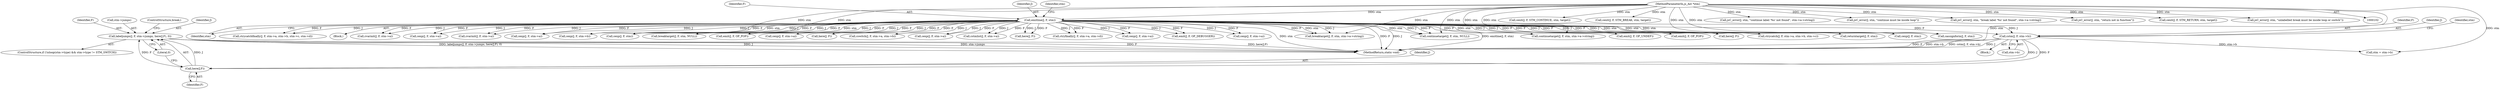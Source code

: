 digraph "0_ghostscript_5008105780c0b0182ea6eda83ad5598f225be3ee@pointer" {
"1000542" [label="(Call,labeljumps(J, F, stm->jumps, here(J,F), 0))"];
"1000548" [label="(Call,here(J,F))"];
"1000513" [label="(Call,cstm(J, F, stm->b))"];
"1000111" [label="(Call,emitline(J, F, stm))"];
"1000104" [label="(MethodParameterIn,js_Ast *stm)"];
"1000561" [label="(Call,breaktarget(J, F, stm, stm->a->string))"];
"1000647" [label="(Call,continuetarget(J, F, stm, NULL))"];
"1000513" [label="(Call,cstm(J, F, stm->b))"];
"1000104" [label="(MethodParameterIn,js_Ast *stm)"];
"1000414" [label="(Call,cexp(J, F, stm->b))"];
"1000492" [label="(Call,cswitch(J, F, stm->a, stm->b))"];
"1000622" [label="(Call,continuetarget(J, F, stm, stm->a->string))"];
"1000687" [label="(Call,emit(J, F, OP_UNDEF))"];
"1000693" [label="(Call,returntarget(J, F, stm))"];
"1000819" [label="(Call,cexp(J, F, stm))"];
"1000544" [label="(Identifier,F)"];
"1000815" [label="(Call,emit(J, F, OP_POP))"];
"1000225" [label="(Call,here(J, F))"];
"1000779" [label="(Call,ctrycatch(J, F, stm->a, stm->b, stm->c))"];
"1000793" [label="(Call,ctryfinally(J, F, stm->a, stm->d))"];
"1000545" [label="(Call,stm->jumps)"];
"1000552" [label="(ControlStructure,break;)"];
"1000542" [label="(Call,labeljumps(J, F, stm->jumps, here(J,F), 0))"];
"1000516" [label="(Call,stm->b)"];
"1000522" [label="(Identifier,stm)"];
"1000114" [label="(Identifier,stm)"];
"1000525" [label="(Call,stm = stm->b)"];
"1000113" [label="(Identifier,F)"];
"1000834" [label="(MethodReturn,static void)"];
"1000112" [label="(Identifier,J)"];
"1000763" [label="(Call,ctrycatchfinally(J, F, stm->a, stm->b, stm->c, stm->d))"];
"1000105" [label="(Block,)"];
"1000146" [label="(Call,cvarinit(J, F, stm->a))"];
"1000716" [label="(Call,cexp(J, F, stm->a))"];
"1000659" [label="(Call,cexit(J, F, STM_CONTINUE, stm, target))"];
"1000314" [label="(Call,cvarinit(J, F, stm->a))"];
"1000543" [label="(Identifier,J)"];
"1000515" [label="(Identifier,F)"];
"1000550" [label="(Identifier,F)"];
"1000598" [label="(Call,cexit(J, F, STM_BREAK, stm, target))"];
"1000634" [label="(Call,jsC_error(J, stm, \"continue label '%s' not found\", stm->a->string))"];
"1000199" [label="(Call,cexp(J, F, stm->a))"];
"1000825" [label="(Call,cexp(J, F, stm))"];
"1000111" [label="(Call,emitline(J, F, stm))"];
"1000548" [label="(Call,here(J,F))"];
"1000586" [label="(Call,breaktarget(J, F, stm, NULL))"];
"1000655" [label="(Call,jsC_error(J, stm, \"continue must be inside loop\"))"];
"1000136" [label="(Call,emit(J, F, OP_POP))"];
"1000573" [label="(Call,jsC_error(J, stm, \"break label '%s' not found\", stm->a->string))"];
"1000119" [label="(Block,)"];
"1000159" [label="(Call,cexp(J, F, stm->a))"];
"1000514" [label="(Identifier,J)"];
"1000117" [label="(Identifier,stm)"];
"1000264" [label="(Call,here(J, F))"];
"1000680" [label="(Call,cexp(J, F, stm->a))"];
"1000123" [label="(Call,cstmlist(J, F, stm->a))"];
"1000700" [label="(Call,jsC_error(J, stm, \"return not in function\"))"];
"1000704" [label="(Call,cexit(J, F, STM_RETURN, stm, target))"];
"1000549" [label="(Identifier,J)"];
"1000530" [label="(ControlStructure,if (!isloop(stm->type) && stm->type != STM_SWITCH))"];
"1000551" [label="(Literal,0)"];
"1000594" [label="(Call,jsC_error(J, stm, \"unlabelled break must be inside loop or switch\"))"];
"1000339" [label="(Call,here(J, F))"];
"1000327" [label="(Call,cexp(J, F, stm->a))"];
"1000804" [label="(Call,emit(J, F, OP_DEBUGGER))"];
"1000728" [label="(Call,cexp(J, F, stm->a))"];
"1000440" [label="(Call,cassignforin(J, F, stm))"];
"1000542" -> "1000530"  [label="AST: "];
"1000542" -> "1000551"  [label="CFG: "];
"1000543" -> "1000542"  [label="AST: "];
"1000544" -> "1000542"  [label="AST: "];
"1000545" -> "1000542"  [label="AST: "];
"1000548" -> "1000542"  [label="AST: "];
"1000551" -> "1000542"  [label="AST: "];
"1000552" -> "1000542"  [label="CFG: "];
"1000542" -> "1000834"  [label="DDG: here(J,F)"];
"1000542" -> "1000834"  [label="DDG: labeljumps(J, F, stm->jumps, here(J,F), 0)"];
"1000542" -> "1000834"  [label="DDG: J"];
"1000542" -> "1000834"  [label="DDG: stm->jumps"];
"1000542" -> "1000834"  [label="DDG: F"];
"1000548" -> "1000542"  [label="DDG: J"];
"1000548" -> "1000542"  [label="DDG: F"];
"1000548" -> "1000550"  [label="CFG: "];
"1000549" -> "1000548"  [label="AST: "];
"1000550" -> "1000548"  [label="AST: "];
"1000551" -> "1000548"  [label="CFG: "];
"1000513" -> "1000548"  [label="DDG: J"];
"1000513" -> "1000548"  [label="DDG: F"];
"1000513" -> "1000119"  [label="AST: "];
"1000513" -> "1000516"  [label="CFG: "];
"1000514" -> "1000513"  [label="AST: "];
"1000515" -> "1000513"  [label="AST: "];
"1000516" -> "1000513"  [label="AST: "];
"1000522" -> "1000513"  [label="CFG: "];
"1000513" -> "1000834"  [label="DDG: cstm(J, F, stm->b)"];
"1000513" -> "1000834"  [label="DDG: J"];
"1000513" -> "1000834"  [label="DDG: F"];
"1000513" -> "1000834"  [label="DDG: stm->b"];
"1000111" -> "1000513"  [label="DDG: J"];
"1000111" -> "1000513"  [label="DDG: F"];
"1000513" -> "1000525"  [label="DDG: stm->b"];
"1000111" -> "1000105"  [label="AST: "];
"1000111" -> "1000114"  [label="CFG: "];
"1000112" -> "1000111"  [label="AST: "];
"1000113" -> "1000111"  [label="AST: "];
"1000114" -> "1000111"  [label="AST: "];
"1000117" -> "1000111"  [label="CFG: "];
"1000111" -> "1000834"  [label="DDG: stm"];
"1000111" -> "1000834"  [label="DDG: J"];
"1000111" -> "1000834"  [label="DDG: F"];
"1000111" -> "1000834"  [label="DDG: emitline(J, F, stm)"];
"1000104" -> "1000111"  [label="DDG: stm"];
"1000111" -> "1000123"  [label="DDG: J"];
"1000111" -> "1000123"  [label="DDG: F"];
"1000111" -> "1000136"  [label="DDG: J"];
"1000111" -> "1000136"  [label="DDG: F"];
"1000111" -> "1000146"  [label="DDG: J"];
"1000111" -> "1000146"  [label="DDG: F"];
"1000111" -> "1000159"  [label="DDG: J"];
"1000111" -> "1000159"  [label="DDG: F"];
"1000111" -> "1000199"  [label="DDG: J"];
"1000111" -> "1000199"  [label="DDG: F"];
"1000111" -> "1000225"  [label="DDG: J"];
"1000111" -> "1000225"  [label="DDG: F"];
"1000111" -> "1000264"  [label="DDG: J"];
"1000111" -> "1000264"  [label="DDG: F"];
"1000111" -> "1000314"  [label="DDG: J"];
"1000111" -> "1000314"  [label="DDG: F"];
"1000111" -> "1000327"  [label="DDG: J"];
"1000111" -> "1000327"  [label="DDG: F"];
"1000111" -> "1000339"  [label="DDG: J"];
"1000111" -> "1000339"  [label="DDG: F"];
"1000111" -> "1000414"  [label="DDG: J"];
"1000111" -> "1000414"  [label="DDG: F"];
"1000111" -> "1000440"  [label="DDG: stm"];
"1000111" -> "1000492"  [label="DDG: J"];
"1000111" -> "1000492"  [label="DDG: F"];
"1000111" -> "1000561"  [label="DDG: J"];
"1000111" -> "1000561"  [label="DDG: F"];
"1000111" -> "1000561"  [label="DDG: stm"];
"1000111" -> "1000586"  [label="DDG: J"];
"1000111" -> "1000586"  [label="DDG: F"];
"1000111" -> "1000586"  [label="DDG: stm"];
"1000111" -> "1000622"  [label="DDG: J"];
"1000111" -> "1000622"  [label="DDG: F"];
"1000111" -> "1000622"  [label="DDG: stm"];
"1000111" -> "1000647"  [label="DDG: J"];
"1000111" -> "1000647"  [label="DDG: F"];
"1000111" -> "1000647"  [label="DDG: stm"];
"1000111" -> "1000680"  [label="DDG: J"];
"1000111" -> "1000680"  [label="DDG: F"];
"1000111" -> "1000687"  [label="DDG: J"];
"1000111" -> "1000687"  [label="DDG: F"];
"1000111" -> "1000693"  [label="DDG: stm"];
"1000111" -> "1000716"  [label="DDG: J"];
"1000111" -> "1000716"  [label="DDG: F"];
"1000111" -> "1000728"  [label="DDG: J"];
"1000111" -> "1000728"  [label="DDG: F"];
"1000111" -> "1000763"  [label="DDG: J"];
"1000111" -> "1000763"  [label="DDG: F"];
"1000111" -> "1000779"  [label="DDG: J"];
"1000111" -> "1000779"  [label="DDG: F"];
"1000111" -> "1000793"  [label="DDG: J"];
"1000111" -> "1000793"  [label="DDG: F"];
"1000111" -> "1000804"  [label="DDG: J"];
"1000111" -> "1000804"  [label="DDG: F"];
"1000111" -> "1000815"  [label="DDG: J"];
"1000111" -> "1000815"  [label="DDG: F"];
"1000111" -> "1000819"  [label="DDG: stm"];
"1000111" -> "1000825"  [label="DDG: J"];
"1000111" -> "1000825"  [label="DDG: F"];
"1000111" -> "1000825"  [label="DDG: stm"];
"1000104" -> "1000102"  [label="AST: "];
"1000104" -> "1000834"  [label="DDG: stm"];
"1000104" -> "1000440"  [label="DDG: stm"];
"1000104" -> "1000525"  [label="DDG: stm"];
"1000104" -> "1000561"  [label="DDG: stm"];
"1000104" -> "1000573"  [label="DDG: stm"];
"1000104" -> "1000586"  [label="DDG: stm"];
"1000104" -> "1000594"  [label="DDG: stm"];
"1000104" -> "1000598"  [label="DDG: stm"];
"1000104" -> "1000622"  [label="DDG: stm"];
"1000104" -> "1000634"  [label="DDG: stm"];
"1000104" -> "1000647"  [label="DDG: stm"];
"1000104" -> "1000655"  [label="DDG: stm"];
"1000104" -> "1000659"  [label="DDG: stm"];
"1000104" -> "1000693"  [label="DDG: stm"];
"1000104" -> "1000700"  [label="DDG: stm"];
"1000104" -> "1000704"  [label="DDG: stm"];
"1000104" -> "1000819"  [label="DDG: stm"];
"1000104" -> "1000825"  [label="DDG: stm"];
}
